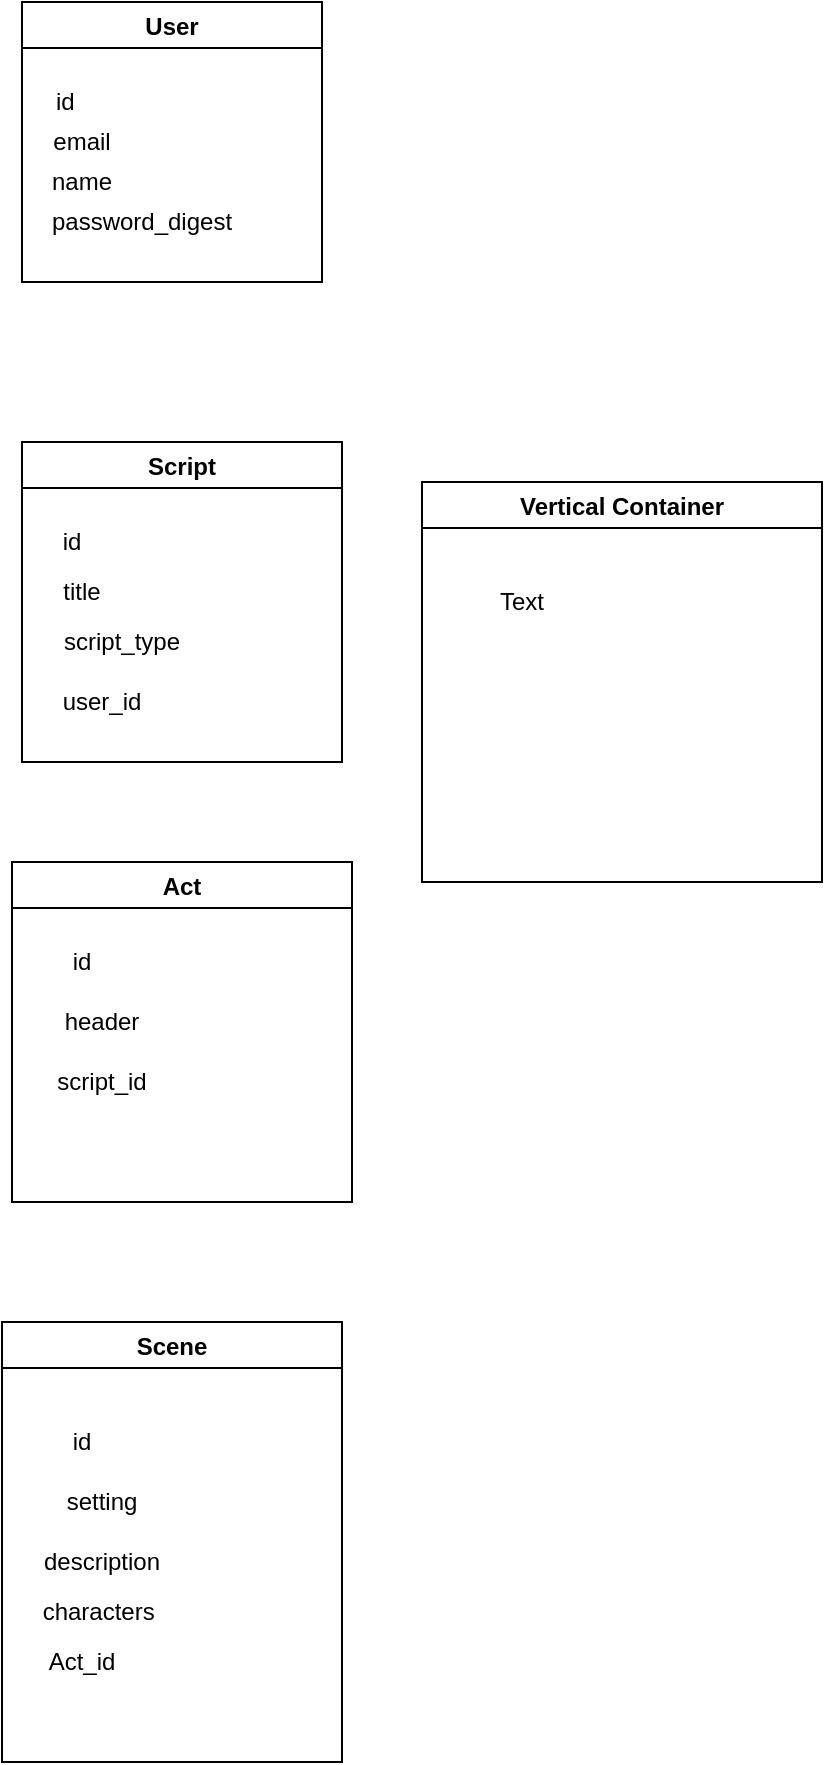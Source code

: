 <mxfile version="14.9.2" type="github">
  <diagram id="RCWmvZQrEmVa0Axm11lA" name="Page-1">
    <mxGraphModel dx="843" dy="711" grid="1" gridSize="10" guides="1" tooltips="1" connect="1" arrows="1" fold="1" page="1" pageScale="1" pageWidth="850" pageHeight="1100" math="0" shadow="0">
      <root>
        <mxCell id="0" />
        <mxCell id="1" parent="0" />
        <mxCell id="k_eQbaDomWlUuBA3G8ZX-1" value="User" style="swimlane;" vertex="1" parent="1">
          <mxGeometry x="110" y="60" width="150" height="140" as="geometry" />
        </mxCell>
        <mxCell id="k_eQbaDomWlUuBA3G8ZX-4" value="email" style="text;html=1;strokeColor=none;fillColor=none;align=center;verticalAlign=middle;whiteSpace=wrap;rounded=0;" vertex="1" parent="k_eQbaDomWlUuBA3G8ZX-1">
          <mxGeometry x="10" y="60" width="40" height="20" as="geometry" />
        </mxCell>
        <mxCell id="k_eQbaDomWlUuBA3G8ZX-6" value="name" style="text;html=1;strokeColor=none;fillColor=none;align=center;verticalAlign=middle;whiteSpace=wrap;rounded=0;" vertex="1" parent="k_eQbaDomWlUuBA3G8ZX-1">
          <mxGeometry x="10" y="80" width="40" height="20" as="geometry" />
        </mxCell>
        <mxCell id="k_eQbaDomWlUuBA3G8ZX-7" value="password_digest" style="text;html=1;strokeColor=none;fillColor=none;align=center;verticalAlign=middle;whiteSpace=wrap;rounded=0;" vertex="1" parent="k_eQbaDomWlUuBA3G8ZX-1">
          <mxGeometry x="40" y="100" width="40" height="20" as="geometry" />
        </mxCell>
        <mxCell id="k_eQbaDomWlUuBA3G8ZX-8" value="&amp;nbsp;id" style="text;html=1;strokeColor=none;fillColor=none;align=center;verticalAlign=middle;whiteSpace=wrap;rounded=0;" vertex="1" parent="k_eQbaDomWlUuBA3G8ZX-1">
          <mxGeometry y="40" width="40" height="20" as="geometry" />
        </mxCell>
        <mxCell id="k_eQbaDomWlUuBA3G8ZX-10" value="Script" style="swimlane;" vertex="1" parent="1">
          <mxGeometry x="110" y="280" width="160" height="160" as="geometry" />
        </mxCell>
        <mxCell id="k_eQbaDomWlUuBA3G8ZX-2" value="id&amp;nbsp; &amp;nbsp;" style="text;html=1;strokeColor=none;fillColor=none;align=center;verticalAlign=middle;whiteSpace=wrap;rounded=0;" vertex="1" parent="k_eQbaDomWlUuBA3G8ZX-10">
          <mxGeometry x="10" y="40" width="40" height="20" as="geometry" />
        </mxCell>
        <mxCell id="k_eQbaDomWlUuBA3G8ZX-12" value="title" style="text;html=1;strokeColor=none;fillColor=none;align=center;verticalAlign=middle;whiteSpace=wrap;rounded=0;" vertex="1" parent="k_eQbaDomWlUuBA3G8ZX-10">
          <mxGeometry x="10" y="65" width="40" height="20" as="geometry" />
        </mxCell>
        <mxCell id="k_eQbaDomWlUuBA3G8ZX-14" value="script_type" style="text;html=1;strokeColor=none;fillColor=none;align=center;verticalAlign=middle;whiteSpace=wrap;rounded=0;" vertex="1" parent="k_eQbaDomWlUuBA3G8ZX-10">
          <mxGeometry x="30" y="90" width="40" height="20" as="geometry" />
        </mxCell>
        <mxCell id="k_eQbaDomWlUuBA3G8ZX-13" value="user_id" style="text;html=1;strokeColor=none;fillColor=none;align=center;verticalAlign=middle;whiteSpace=wrap;rounded=0;" vertex="1" parent="k_eQbaDomWlUuBA3G8ZX-10">
          <mxGeometry x="20" y="120" width="40" height="20" as="geometry" />
        </mxCell>
        <mxCell id="k_eQbaDomWlUuBA3G8ZX-15" value="Act" style="swimlane;" vertex="1" parent="1">
          <mxGeometry x="105" y="490" width="170" height="170" as="geometry" />
        </mxCell>
        <mxCell id="k_eQbaDomWlUuBA3G8ZX-16" value="id" style="text;html=1;strokeColor=none;fillColor=none;align=center;verticalAlign=middle;whiteSpace=wrap;rounded=0;" vertex="1" parent="k_eQbaDomWlUuBA3G8ZX-15">
          <mxGeometry x="15" y="40" width="40" height="20" as="geometry" />
        </mxCell>
        <mxCell id="k_eQbaDomWlUuBA3G8ZX-17" value="header" style="text;html=1;strokeColor=none;fillColor=none;align=center;verticalAlign=middle;whiteSpace=wrap;rounded=0;" vertex="1" parent="k_eQbaDomWlUuBA3G8ZX-15">
          <mxGeometry x="25" y="70" width="40" height="20" as="geometry" />
        </mxCell>
        <mxCell id="k_eQbaDomWlUuBA3G8ZX-18" value="script_id" style="text;html=1;strokeColor=none;fillColor=none;align=center;verticalAlign=middle;whiteSpace=wrap;rounded=0;" vertex="1" parent="k_eQbaDomWlUuBA3G8ZX-15">
          <mxGeometry x="25" y="100" width="40" height="20" as="geometry" />
        </mxCell>
        <mxCell id="k_eQbaDomWlUuBA3G8ZX-19" value="id" style="text;html=1;strokeColor=none;fillColor=none;align=center;verticalAlign=middle;whiteSpace=wrap;rounded=0;" vertex="1" parent="1">
          <mxGeometry x="120" y="770" width="40" height="20" as="geometry" />
        </mxCell>
        <mxCell id="k_eQbaDomWlUuBA3G8ZX-20" value="Scene" style="swimlane;" vertex="1" parent="1">
          <mxGeometry x="100" y="720" width="170" height="220" as="geometry" />
        </mxCell>
        <mxCell id="k_eQbaDomWlUuBA3G8ZX-21" value="setting" style="text;html=1;strokeColor=none;fillColor=none;align=center;verticalAlign=middle;whiteSpace=wrap;rounded=0;" vertex="1" parent="k_eQbaDomWlUuBA3G8ZX-20">
          <mxGeometry x="30" y="80" width="40" height="20" as="geometry" />
        </mxCell>
        <mxCell id="k_eQbaDomWlUuBA3G8ZX-24" value="description" style="text;html=1;strokeColor=none;fillColor=none;align=center;verticalAlign=middle;whiteSpace=wrap;rounded=0;" vertex="1" parent="k_eQbaDomWlUuBA3G8ZX-20">
          <mxGeometry x="30" y="110" width="40" height="20" as="geometry" />
        </mxCell>
        <mxCell id="k_eQbaDomWlUuBA3G8ZX-25" value="characters&amp;nbsp;" style="text;html=1;strokeColor=none;fillColor=none;align=center;verticalAlign=middle;whiteSpace=wrap;rounded=0;" vertex="1" parent="k_eQbaDomWlUuBA3G8ZX-20">
          <mxGeometry x="30" y="140" width="40" height="10" as="geometry" />
        </mxCell>
        <mxCell id="k_eQbaDomWlUuBA3G8ZX-27" value="Act_id" style="text;html=1;strokeColor=none;fillColor=none;align=center;verticalAlign=middle;whiteSpace=wrap;rounded=0;" vertex="1" parent="k_eQbaDomWlUuBA3G8ZX-20">
          <mxGeometry x="20" y="160" width="40" height="20" as="geometry" />
        </mxCell>
        <mxCell id="k_eQbaDomWlUuBA3G8ZX-29" value="Vertical Container" style="swimlane;" vertex="1" parent="1">
          <mxGeometry x="310" y="300" width="200" height="200" as="geometry" />
        </mxCell>
        <mxCell id="k_eQbaDomWlUuBA3G8ZX-28" value="Text" style="text;html=1;strokeColor=none;fillColor=none;align=center;verticalAlign=middle;whiteSpace=wrap;rounded=0;" vertex="1" parent="k_eQbaDomWlUuBA3G8ZX-29">
          <mxGeometry x="30" y="50" width="40" height="20" as="geometry" />
        </mxCell>
      </root>
    </mxGraphModel>
  </diagram>
</mxfile>
